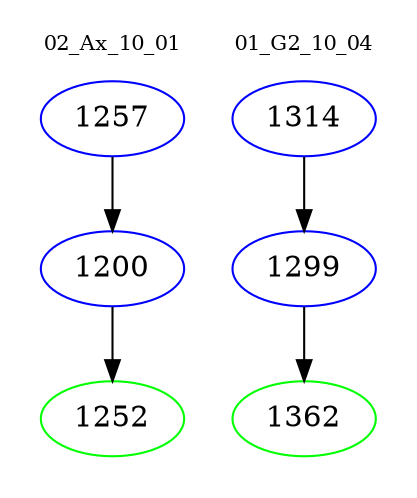 digraph{
subgraph cluster_0 {
color = white
label = "02_Ax_10_01";
fontsize=10;
T0_1257 [label="1257", color="blue"]
T0_1257 -> T0_1200 [color="black"]
T0_1200 [label="1200", color="blue"]
T0_1200 -> T0_1252 [color="black"]
T0_1252 [label="1252", color="green"]
}
subgraph cluster_1 {
color = white
label = "01_G2_10_04";
fontsize=10;
T1_1314 [label="1314", color="blue"]
T1_1314 -> T1_1299 [color="black"]
T1_1299 [label="1299", color="blue"]
T1_1299 -> T1_1362 [color="black"]
T1_1362 [label="1362", color="green"]
}
}
